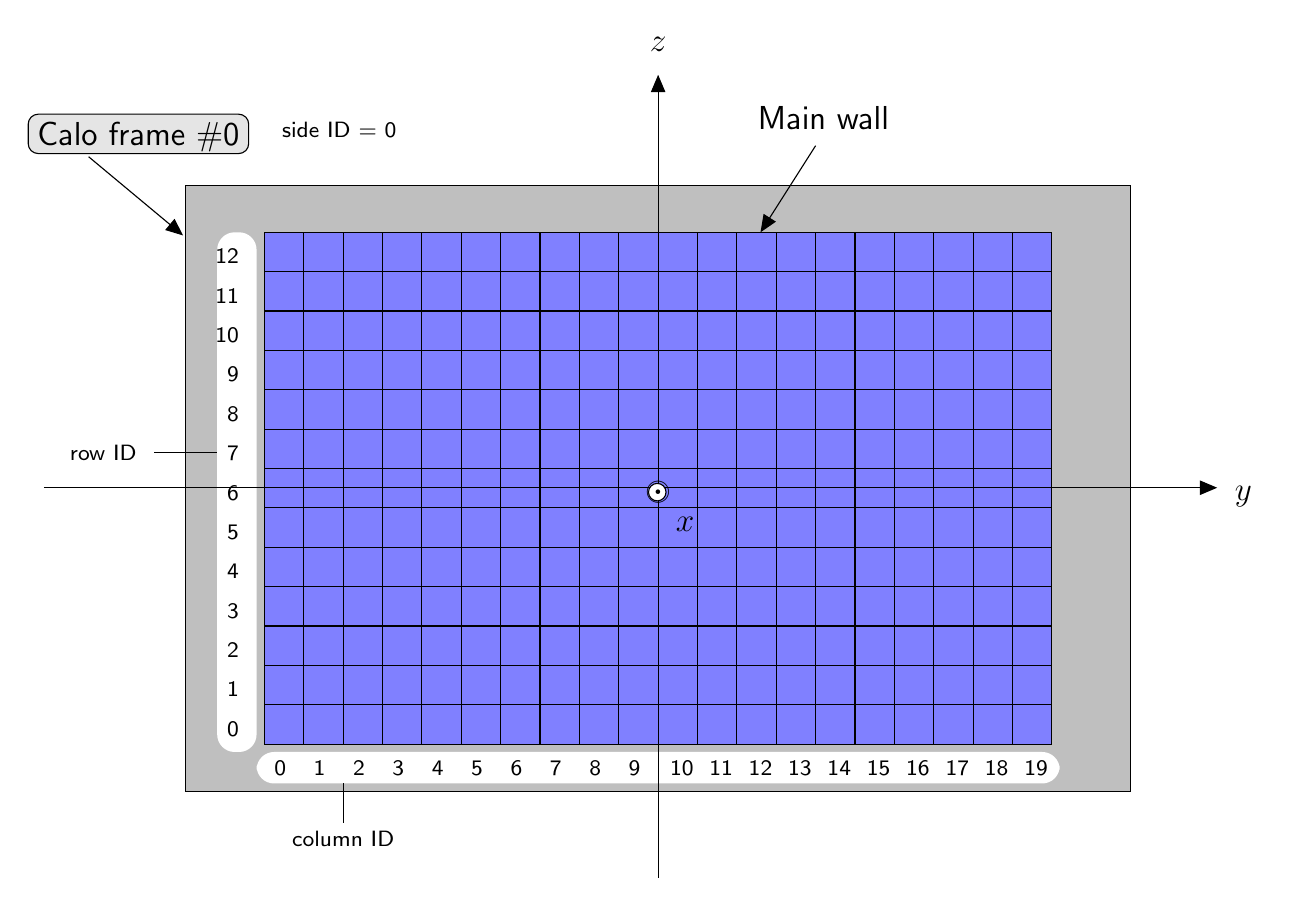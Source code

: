 \begin{tikzpicture}[y=-1cm]
\sf
\path[rounded corners=3.6bp,draw=black,fill=white!90!black] (-9.7,1) rectangle (-12.5,0.5);
\path (-11.1,0.9) node[text=black,anchor=base] {\large{}Calo frame \#0};
\path[draw=black,fill=white!75!black,arrows=-triangle 45] (-11.733,1.04) -- (-10.533,2.04);
\path[draw=black,fill=white!75!black] (-10.5,1.4) rectangle (1.5,9.1);
\path[draw=black,fill=blue!50] (-3.5,2) rectangle (-3,2.5);
\path[draw=black,fill=blue!50] (-3.5,2.5) rectangle (-3,3);
\path[draw=black,fill=blue!50] (-3.5,3) rectangle (-3,3.5);
\path[draw=black,fill=blue!50] (-3.5,3.5) rectangle (-3,4);
\path[draw=black,fill=blue!50] (-3.5,4) rectangle (-3,4.5);
\path[draw=black,fill=blue!50] (-3.5,4.5) rectangle (-3,5);
\path[draw=black,fill=blue!50] (-3.5,5) rectangle (-3,5.5);
\path[draw=black,fill=blue!50] (-3.5,5.5) rectangle (-3,6);
\path[draw=black,fill=blue!50] (-3.5,6) rectangle (-3,6.5);
\path[draw=black,fill=blue!50] (-3.5,6.5) rectangle (-3,7);
\path[draw=black,fill=blue!50] (-3.5,7) rectangle (-3,7.5);
\path[draw=black,fill=blue!50] (-3.5,7.5) rectangle (-3,8);
\path[draw=black,fill=blue!50] (-3.5,8) rectangle (-3,8.5);
\path[draw=black,fill=blue!50] (-3,2) rectangle (-2.5,2.5);
\path[draw=black,fill=blue!50] (-3,2.5) rectangle (-2.5,3);
\path[draw=black,fill=blue!50] (-3,3) rectangle (-2.5,3.5);
\path[draw=black,fill=blue!50] (-3,3.5) rectangle (-2.5,4);
\path[draw=black,fill=blue!50] (-3,4) rectangle (-2.5,4.5);
\path[draw=black,fill=blue!50] (-3,4.5) rectangle (-2.5,5);
\path[draw=black,fill=blue!50] (-3,5) rectangle (-2.5,5.5);
\path[draw=black,fill=blue!50] (-3,5.5) rectangle (-2.5,6);
\path[draw=black,fill=blue!50] (-3,6) rectangle (-2.5,6.5);
\path[draw=black,fill=blue!50] (-3,6.5) rectangle (-2.5,7);
\path[draw=black,fill=blue!50] (-3,7) rectangle (-2.5,7.5);
\path[draw=black,fill=blue!50] (-3,7.5) rectangle (-2.5,8);
\path[draw=black,fill=blue!50] (-3,8) rectangle (-2.5,8.5);
\path[draw=black,fill=blue!50] (-2.5,2) rectangle (-2,2.5);
\path[draw=black,fill=blue!50] (-2.5,2.5) rectangle (-2,3);
\path[draw=black,fill=blue!50] (-2.5,3) rectangle (-2,3.5);
\path[draw=black,fill=blue!50] (-2.5,3.5) rectangle (-2,4);
\path[draw=black,fill=blue!50] (-2.5,4) rectangle (-2,4.5);
\path[draw=black,fill=blue!50] (-2.5,4.5) rectangle (-2,5);
\path[draw=black,fill=blue!50] (-2.5,5) rectangle (-2,5.5);
\path[draw=black,fill=blue!50] (-2.5,5.5) rectangle (-2,6);
\path[draw=black,fill=blue!50] (-2.5,6) rectangle (-2,6.5);
\path[draw=black,fill=blue!50] (-2.5,6.5) rectangle (-2,7);
\path[draw=black,fill=blue!50] (-2.5,7) rectangle (-2,7.5);
\path[draw=black,fill=blue!50] (-2.5,7.5) rectangle (-2,8);
\path[draw=black,fill=blue!50] (-2.5,8) rectangle (-2,8.5);
\path[draw=black,fill=blue!50] (-2,2) rectangle (-1.5,2.5);
\path[draw=black,fill=blue!50] (-2,2.5) rectangle (-1.5,3);
\path[draw=black,fill=blue!50] (-2,3) rectangle (-1.5,3.5);
\path[draw=black,fill=blue!50] (-2,3.5) rectangle (-1.5,4);
\path[draw=black,fill=blue!50] (-2,4) rectangle (-1.5,4.5);
\path[draw=black,fill=blue!50] (-2,4.5) rectangle (-1.5,5);
\path[draw=black,fill=blue!50] (-2,5) rectangle (-1.5,5.5);
\path[draw=black,fill=blue!50] (-2,5.5) rectangle (-1.5,6);
\path[draw=black,fill=blue!50] (-2,6) rectangle (-1.5,6.5);
\path[draw=black,fill=blue!50] (-2,6.5) rectangle (-1.5,7);
\path[draw=black,fill=blue!50] (-2,7) rectangle (-1.5,7.5);
\path[draw=black,fill=blue!50] (-2,7.5) rectangle (-1.5,8);
\path[draw=black,fill=blue!50] (-2,8) rectangle (-1.5,8.5);
\path[draw=black,fill=blue!50] (-5.5,2) rectangle (-5,2.5);
\path[draw=black,fill=blue!50] (-5.5,2.5) rectangle (-5,3);
\path[draw=black,fill=blue!50] (-5.5,3) rectangle (-5,3.5);
\path[draw=black,fill=blue!50] (-5.5,3.5) rectangle (-5,4);
\path[draw=black,fill=blue!50] (-5.5,4) rectangle (-5,4.5);
\path[draw=black,fill=blue!50] (-5.5,4.5) rectangle (-5,5);
\path[draw=black,fill=blue!50] (-5.5,5) rectangle (-5,5.5);
\path[draw=black,fill=blue!50] (-5.5,5.5) rectangle (-5,6);
\path[draw=black,fill=blue!50] (-5.5,6) rectangle (-5,6.5);
\path[draw=black,fill=blue!50] (-5.5,6.5) rectangle (-5,7);
\path[draw=black,fill=blue!50] (-5.5,7) rectangle (-5,7.5);
\path[draw=black,fill=blue!50] (-5.5,7.5) rectangle (-5,8);
\path[draw=black,fill=blue!50] (-5.5,8) rectangle (-5,8.5);
\path[draw=black,fill=blue!50] (-5,2) rectangle (-4.5,2.5);
\path[draw=black,fill=blue!50] (-5,2.5) rectangle (-4.5,3);
\path[draw=black,fill=blue!50] (-5,3) rectangle (-4.5,3.5);
\path[draw=black,fill=blue!50] (-5,3.5) rectangle (-4.5,4);
\path[draw=black,fill=blue!50] (-5,4) rectangle (-4.5,4.5);
\path[draw=black,fill=blue!50] (-5,4.5) rectangle (-4.5,5);
\path[draw=black,fill=blue!50] (-5,5) rectangle (-4.5,5.5);
\path[draw=black,fill=blue!50] (-5,5.5) rectangle (-4.5,6);
\path[draw=black,fill=blue!50] (-5,6) rectangle (-4.5,6.5);
\path[draw=black,fill=blue!50] (-5,6.5) rectangle (-4.5,7);
\path[draw=black,fill=blue!50] (-5,7) rectangle (-4.5,7.5);
\path[draw=black,fill=blue!50] (-5,7.5) rectangle (-4.5,8);
\path[draw=black,fill=blue!50] (-5,8) rectangle (-4.5,8.5);
\path[draw=black,fill=blue!50] (-4.5,2) rectangle (-4,2.5);
\path[draw=black,fill=blue!50] (-4.5,2.5) rectangle (-4,3);
\path[draw=black,fill=blue!50] (-4.5,3) rectangle (-4,3.5);
\path[draw=black,fill=blue!50] (-4.5,3.5) rectangle (-4,4);
\path[draw=black,fill=blue!50] (-4.5,4) rectangle (-4,4.5);
\path[draw=black,fill=blue!50] (-4.5,4.5) rectangle (-4,5);
\path[draw=black,fill=blue!50] (-4.5,5) rectangle (-4,5.5);
\path[draw=black,fill=blue!50] (-4.5,5.5) rectangle (-4,6);
\path[draw=black,fill=blue!50] (-4.5,6) rectangle (-4,6.5);
\path[draw=black,fill=blue!50] (-4.5,6.5) rectangle (-4,7);
\path[draw=black,fill=blue!50] (-4.5,7) rectangle (-4,7.5);
\path[draw=black,fill=blue!50] (-4.5,7.5) rectangle (-4,8);
\path[draw=black,fill=blue!50] (-4.5,8) rectangle (-4,8.5);
\path[draw=black,fill=blue!50] (-4,2) rectangle (-3.5,2.5);
\path[draw=black,fill=blue!50] (-4,2.5) rectangle (-3.5,3);
\path[draw=black,fill=blue!50] (-4,3) rectangle (-3.5,3.5);
\path[draw=black,fill=blue!50] (-4,3.5) rectangle (-3.5,4);
\path[draw=black,fill=blue!50] (-4,4) rectangle (-3.5,4.5);
\path[draw=black,fill=blue!50] (-4,4.5) rectangle (-3.5,5);
\path[draw=black,fill=blue!50] (-4,5) rectangle (-3.5,5.5);
\path[draw=black,fill=blue!50] (-4,5.5) rectangle (-3.5,6);
\path[draw=black,fill=blue!50] (-4,6) rectangle (-3.5,6.5);
\path[draw=black,fill=blue!50] (-4,6.5) rectangle (-3.5,7);
\path[draw=black,fill=blue!50] (-4,7) rectangle (-3.5,7.5);
\path[draw=black,fill=blue!50] (-4,7.5) rectangle (-3.5,8);
\path[draw=black,fill=blue!50] (-4,8) rectangle (-3.5,8.5);
\path[draw=black,fill=blue!50] (-7.5,2) rectangle (-7,2.5);
\path[draw=black,fill=blue!50] (-7.5,2.5) rectangle (-7,3);
\path[draw=black,fill=blue!50] (-7.5,3) rectangle (-7,3.5);
\path[draw=black,fill=blue!50] (-7.5,3.5) rectangle (-7,4);
\path[draw=black,fill=blue!50] (-7.5,4) rectangle (-7,4.5);
\path[draw=black,fill=blue!50] (-7.5,4.5) rectangle (-7,5);
\path[draw=black,fill=blue!50] (-7.5,5) rectangle (-7,5.5);
\path[draw=black,fill=blue!50] (-7.5,5.5) rectangle (-7,6);
\path[draw=black,fill=blue!50] (-7.5,6) rectangle (-7,6.5);
\path[draw=black,fill=blue!50] (-7.5,6.5) rectangle (-7,7);
\path[draw=black,fill=blue!50] (-7.5,7) rectangle (-7,7.5);
\path[draw=black,fill=blue!50] (-7.5,7.5) rectangle (-7,8);
\path[draw=black,fill=blue!50] (-7.5,8) rectangle (-7,8.5);
\path[draw=black,fill=blue!50] (-7,2) rectangle (-6.5,2.5);
\path[draw=black,fill=blue!50] (-7,2.5) rectangle (-6.5,3);
\path[draw=black,fill=blue!50] (-7,3) rectangle (-6.5,3.5);
\path[draw=black,fill=blue!50] (-7,3.5) rectangle (-6.5,4);
\path[draw=black,fill=blue!50] (-7,4) rectangle (-6.5,4.5);
\path[draw=black,fill=blue!50] (-7,4.5) rectangle (-6.5,5);
\path[draw=black,fill=blue!50] (-7,5) rectangle (-6.5,5.5);
\path[draw=black,fill=blue!50] (-7,5.5) rectangle (-6.5,6);
\path[draw=black,fill=blue!50] (-7,6) rectangle (-6.5,6.5);
\path[draw=black,fill=blue!50] (-7,6.5) rectangle (-6.5,7);
\path[draw=black,fill=blue!50] (-7,7) rectangle (-6.5,7.5);
\path[draw=black,fill=blue!50] (-7,7.5) rectangle (-6.5,8);
\path[draw=black,fill=blue!50] (-7,8) rectangle (-6.5,8.5);
\path[draw=black,fill=blue!50] (-6.5,2) rectangle (-6,2.5);
\path[draw=black,fill=blue!50] (-6.5,2.5) rectangle (-6,3);
\path[draw=black,fill=blue!50] (-6.5,3) rectangle (-6,3.5);
\path[draw=black,fill=blue!50] (-6.5,3.5) rectangle (-6,4);
\path[draw=black,fill=blue!50] (-6.5,4) rectangle (-6,4.5);
\path[draw=black,fill=blue!50] (-6.5,4.5) rectangle (-6,5);
\path[draw=black,fill=blue!50] (-6.5,5) rectangle (-6,5.5);
\path[draw=black,fill=blue!50] (-6.5,5.5) rectangle (-6,6);
\path[draw=black,fill=blue!50] (-6.5,6) rectangle (-6,6.5);
\path[draw=black,fill=blue!50] (-6.5,6.5) rectangle (-6,7);
\path[draw=black,fill=blue!50] (-6.5,7) rectangle (-6,7.5);
\path[draw=black,fill=blue!50] (-6.5,7.5) rectangle (-6,8);
\path[draw=black,fill=blue!50] (-6.5,8) rectangle (-6,8.5);
\path[draw=black,fill=blue!50] (-6,2) rectangle (-5.5,2.5);
\path[draw=black,fill=blue!50] (-6,2.5) rectangle (-5.5,3);
\path[draw=black,fill=blue!50] (-6,3) rectangle (-5.5,3.5);
\path[draw=black,fill=blue!50] (-6,3.5) rectangle (-5.5,4);
\path[draw=black,fill=blue!50] (-6,4) rectangle (-5.5,4.5);
\path[draw=black,fill=blue!50] (-6,4.5) rectangle (-5.5,5);
\path[draw=black,fill=blue!50] (-6,5) rectangle (-5.5,5.5);
\path[draw=black,fill=blue!50] (-6,5.5) rectangle (-5.5,6);
\path[draw=black,fill=blue!50] (-6,6) rectangle (-5.5,6.5);
\path[draw=black,fill=blue!50] (-6,6.5) rectangle (-5.5,7);
\path[draw=black,fill=blue!50] (-6,7) rectangle (-5.5,7.5);
\path[draw=black,fill=blue!50] (-6,7.5) rectangle (-5.5,8);
\path[draw=black,fill=blue!50] (-6,8) rectangle (-5.5,8.5);
\path[draw=black,fill=blue!50] (-9.5,2) rectangle (-9,2.5);
\path[draw=black,fill=blue!50] (-9.5,2.5) rectangle (-9,3);
\path[draw=black,fill=blue!50] (-9.5,3) rectangle (-9,3.5);
\path[draw=black,fill=blue!50] (-9.5,3.5) rectangle (-9,4);
\path[draw=black,fill=blue!50] (-9.5,4) rectangle (-9,4.5);
\path[draw=black,fill=blue!50] (-9.5,4.5) rectangle (-9,5);
\path[draw=black,fill=blue!50] (-9.5,5) rectangle (-9,5.5);
\path[draw=black,fill=blue!50] (-9.5,5.5) rectangle (-9,6);
\path[draw=black,fill=blue!50] (-9.5,6) rectangle (-9,6.5);
\path[draw=black,fill=blue!50] (-9.5,6.5) rectangle (-9,7);
\path[draw=black,fill=blue!50] (-9.5,7) rectangle (-9,7.5);
\path[draw=black,fill=blue!50] (-9.5,7.5) rectangle (-9,8);
\path[draw=black,fill=blue!50] (-9.5,8) rectangle (-9,8.5);
\path[draw=black,fill=blue!50] (-9,2) rectangle (-8.5,2.5);
\path[draw=black,fill=blue!50] (-9,2.5) rectangle (-8.5,3);
\path[draw=black,fill=blue!50] (-9,3) rectangle (-8.5,3.5);
\path[draw=black,fill=blue!50] (-9,3.5) rectangle (-8.5,4);
\path[draw=black,fill=blue!50] (-9,4) rectangle (-8.5,4.5);
\path[draw=black,fill=blue!50] (-9,4.5) rectangle (-8.5,5);
\path[draw=black,fill=blue!50] (-9,5) rectangle (-8.5,5.5);
\path[draw=black,fill=blue!50] (-9,5.5) rectangle (-8.5,6);
\path[draw=black,fill=blue!50] (-9,6) rectangle (-8.5,6.5);
\path[draw=black,fill=blue!50] (-9,6.5) rectangle (-8.5,7);
\path[draw=black,fill=blue!50] (-9,7) rectangle (-8.5,7.5);
\path[draw=black,fill=blue!50] (-9,7.5) rectangle (-8.5,8);
\path[draw=black,fill=blue!50] (-9,8) rectangle (-8.5,8.5);
\path[draw=black,fill=blue!50] (-8.5,2) rectangle (-8,2.5);
\path[draw=black,fill=blue!50] (-8.5,2.5) rectangle (-8,3);
\path[draw=black,fill=blue!50] (-8.5,3) rectangle (-8,3.5);
\path[draw=black,fill=blue!50] (-8.5,3.5) rectangle (-8,4);
\path[draw=black,fill=blue!50] (-8.5,4) rectangle (-8,4.5);
\path[draw=black,fill=blue!50] (-8.5,4.5) rectangle (-8,5);
\path[draw=black,fill=blue!50] (-8.5,5) rectangle (-8,5.5);
\path[draw=black,fill=blue!50] (-8.5,5.5) rectangle (-8,6);
\path[draw=black,fill=blue!50] (-8.5,6) rectangle (-8,6.5);
\path[draw=black,fill=blue!50] (-8.5,6.5) rectangle (-8,7);
\path[draw=black,fill=blue!50] (-8.5,7) rectangle (-8,7.5);
\path[draw=black,fill=blue!50] (-8.5,7.5) rectangle (-8,8);
\path[draw=black,fill=blue!50] (-8.5,8) rectangle (-8,8.5);
\path[draw=black,fill=blue!50] (-8,2) rectangle (-7.5,2.5);
\path[draw=black,fill=blue!50] (-8,2.5) rectangle (-7.5,3);
\path[draw=black,fill=blue!50] (-8,3) rectangle (-7.5,3.5);
\path[draw=black,fill=blue!50] (-8,3.5) rectangle (-7.5,4);
\path[draw=black,fill=blue!50] (-8,4) rectangle (-7.5,4.5);
\path[draw=black,fill=blue!50] (-8,4.5) rectangle (-7.5,5);
\path[draw=black,fill=blue!50] (-8,5) rectangle (-7.5,5.5);
\path[draw=black,fill=blue!50] (-8,5.5) rectangle (-7.5,6);
\path[draw=black,fill=blue!50] (-8,6) rectangle (-7.5,6.5);
\path[draw=black,fill=blue!50] (-8,6.5) rectangle (-7.5,7);
\path[draw=black,fill=blue!50] (-8,7) rectangle (-7.5,7.5);
\path[draw=black,fill=blue!50] (-8,7.5) rectangle (-7.5,8);
\path[draw=black,fill=blue!50] (-8,8) rectangle (-7.5,8.5);
\path[draw=black,fill=blue!50] (-1.5,2) rectangle (-1,2.5);
\path[draw=black,fill=blue!50] (-1.5,2.5) rectangle (-1,3);
\path[draw=black,fill=blue!50] (-1.5,3) rectangle (-1,3.5);
\path[draw=black,fill=blue!50] (-1.5,3.5) rectangle (-1,4);
\path[draw=black,fill=blue!50] (-1.5,4) rectangle (-1,4.5);
\path[draw=black,fill=blue!50] (-1.5,4.5) rectangle (-1,5);
\path[draw=black,fill=blue!50] (-1.5,5) rectangle (-1,5.5);
\path[draw=black,fill=blue!50] (-1.5,5.5) rectangle (-1,6);
\path[draw=black,fill=blue!50] (-1.5,6) rectangle (-1,6.5);
\path[draw=black,fill=blue!50] (-1.5,6.5) rectangle (-1,7);
\path[draw=black,fill=blue!50] (-1.5,7) rectangle (-1,7.5);
\path[draw=black,fill=blue!50] (-1.5,7.5) rectangle (-1,8);
\path[draw=black,fill=blue!50] (-1.5,8) rectangle (-1,8.5);
\path[draw=black,fill=blue!50] (-1,2) rectangle (-0.5,2.5);
\path[draw=black,fill=blue!50] (-1,2.5) rectangle (-0.5,3);
\path[draw=black,fill=blue!50] (-1,3) rectangle (-0.5,3.5);
\path[draw=black,fill=blue!50] (-1,3.5) rectangle (-0.5,4);
\path[draw=black,fill=blue!50] (-1,4) rectangle (-0.5,4.5);
\path[draw=black,fill=blue!50] (-1,4.5) rectangle (-0.5,5);
\path[draw=black,fill=blue!50] (-1,5) rectangle (-0.5,5.5);
\path[draw=black,fill=blue!50] (-1,5.5) rectangle (-0.5,6);
\path[draw=black,fill=blue!50] (-1,6) rectangle (-0.5,6.5);
\path[draw=black,fill=blue!50] (-1,6.5) rectangle (-0.5,7);
\path[draw=black,fill=blue!50] (-1,7) rectangle (-0.5,7.5);
\path[draw=black,fill=blue!50] (-1,7.5) rectangle (-0.5,8);
\path[draw=black,fill=blue!50] (-1,8) rectangle (-0.5,8.5);
\path[draw=black,fill=blue!50] (-0.5,2) rectangle (0,2.5);
\path[draw=black,fill=blue!50] (-0.5,2.5) rectangle (0,3);
\path[draw=black,fill=blue!50] (-0.5,3) rectangle (0,3.5);
\path[draw=black,fill=blue!50] (-0.5,3.5) rectangle (0,4);
\path[draw=black,fill=blue!50] (-0.5,4) rectangle (0,4.5);
\path[draw=black,fill=blue!50] (-0.5,4.5) rectangle (0,5);
\path[draw=black,fill=blue!50] (-0.5,5) rectangle (0,5.5);
\path[draw=black,fill=blue!50] (-0.5,5.5) rectangle (0,6);
\path[draw=black,fill=blue!50] (-0.5,6) rectangle (0,6.5);
\path[draw=black,fill=blue!50] (-0.5,6.5) rectangle (0,7);
\path[draw=black,fill=blue!50] (-0.5,7) rectangle (0,7.5);
\path[draw=black,fill=blue!50] (-0.5,7.5) rectangle (0,8);
\path[draw=black,fill=blue!50] (-0.5,8) rectangle (0,8.5);
\path[draw=black,fill=blue!50] (0,2) rectangle (0.5,2.5);
\path[draw=black,fill=blue!50] (0,2.5) rectangle (0.5,3);
\path[draw=black,fill=blue!50] (0,3) rectangle (0.5,3.5);
\path[draw=black,fill=blue!50] (0,3.5) rectangle (0.5,4);
\path[draw=black,fill=blue!50] (0,4) rectangle (0.5,4.5);
\path[draw=black,fill=blue!50] (0,4.5) rectangle (0.5,5);
\path[draw=black,fill=blue!50] (0,5) rectangle (0.5,5.5);
\path[draw=black,fill=blue!50] (0,5.5) rectangle (0.5,6);
\path[draw=black,fill=blue!50] (0,6) rectangle (0.5,6.5);
\path[draw=black,fill=blue!50] (0,6.5) rectangle (0.5,7);
\path[draw=black,fill=blue!50] (0,7) rectangle (0.5,7.5);
\path[draw=black,fill=blue!50] (0,7.5) rectangle (0.5,8);
\path[draw=black,fill=blue!50] (0,8) rectangle (0.5,8.5);
\path (-4.4,5.8) node[text=black,anchor=base west] {\large{}$x$};
\path (-4.5,-0.3) node[text=black,anchor=base] {\large{}$z$};
\path[rounded corners=6.3bp,fill=white] (0.6,9) rectangle (-9.6,8.6);
\path[rounded corners=6.3bp,fill=white] (-9.6,8.6) rectangle (-10.1,2);
\draw[black] (-10.9,4.8) -- (-10.1,4.8);
\draw[black] (-8.5,9.5) -- (-8.5,9);
\draw[arrows=-triangle 45,black] (-4.5,10.2) -- (-4.5,0);
\path[draw=black,fill=white,arrows=-triangle 45] (-12.3,5.244) -- (2.6,5.244);
\path[draw=black,fill=white] (-4.511,5.3) circle (0.111cm);
\path (-4.5,5.4) node[text=black,anchor=base] {\large{}$\odot$};
\path (-8.3,8.9) node[text=black,anchor=base] {\footnotesize{}2};
\path (-7.8,8.9) node[text=black,anchor=base] {\footnotesize{}3};
\path (-7.3,8.9) node[text=black,anchor=base] {\footnotesize{}4};
\path (-6.8,8.9) node[text=black,anchor=base] {\footnotesize{}5};
\path (-6.3,8.9) node[text=black,anchor=base] {\footnotesize{}6};
\path (-5.8,8.9) node[text=black,anchor=base] {\footnotesize{}7};
\path (-5.3,8.9) node[text=black,anchor=base] {\footnotesize{}8};
\path (-4.8,8.9) node[text=black,anchor=base] {\footnotesize{}9};
\path (-4.2,8.9) node[text=black,anchor=base] {\footnotesize{}10};
\path (-3.7,8.9) node[text=black,anchor=base] {\footnotesize{}11};
\path (-3.2,8.9) node[text=black,anchor=base] {\footnotesize{}12};
\path (-2.7,8.9) node[text=black,anchor=base] {\footnotesize{}13};
\path (-2.2,8.9) node[text=black,anchor=base] {\footnotesize{}14};
\path (-1.7,8.9) node[text=black,anchor=base] {\footnotesize{}15};
\path (-1.2,8.9) node[text=black,anchor=base] {\footnotesize{}16};
\path (-0.7,8.9) node[text=black,anchor=base] {\footnotesize{}17};
\path (-0.2,8.9) node[text=black,anchor=base] {\footnotesize{}18};
\path (0.3,8.9) node[text=black,anchor=base] {\footnotesize{}19};
\path (-8.8,8.9) node[text=black,anchor=base] {\footnotesize{}1};
\path (-9.3,8.9) node[text=black,anchor=base] {\footnotesize{}0};
\path (-9.7,8.4) node[text=black,anchor=base east] {\footnotesize{}0};
\path (-9.7,7.9) node[text=black,anchor=base east] {\footnotesize{}1};
\path (-9.7,7.4) node[text=black,anchor=base east] {\footnotesize{}2};
\path (-9.7,6.9) node[text=black,anchor=base east] {\footnotesize{}3};
\path (-9.7,6.4) node[text=black,anchor=base east] {\footnotesize{}4};
\path (-9.7,5.9) node[text=black,anchor=base east] {\footnotesize{}5};
\path (-9.7,5.4) node[text=black,anchor=base east] {\footnotesize{}6};
\path (-9.7,4.9) node[text=black,anchor=base east] {\footnotesize{}7};
\path (-9.7,4.4) node[text=black,anchor=base east] {\footnotesize{}8};
\path (-9.7,3.9) node[text=black,anchor=base east] {\footnotesize{}9};
\path (-9.7,3.4) node[text=black,anchor=base east] {\footnotesize{}10};
\path (-9.7,2.9) node[text=black,anchor=base east] {\footnotesize{}11};
\path (-9.7,2.4) node[text=black,anchor=base east] {\footnotesize{}12};
\draw[arrows=-triangle 45,black] (-2.5,0.9) -- (-3.2,2);
\path (-11,4.9) node[text=black,anchor=base east] {\footnotesize{}row ID};
\path (-8.5,9.8) node[text=black,anchor=base] {\footnotesize{}column ID};
\path (-9.4,0.8) node[text=black,anchor=base west] {\footnotesize{}side ID = 0};
\path (-2.4,0.7) node[text=black,anchor=base] {\large{}Main wall};
\path (2.7,5.4) node[text=black,anchor=base west] {\large{}$y$};

\end{tikzpicture}%

%% Configure (x)emacs for this file ...
%% Local Variables:
%% mode: latex
%% End: